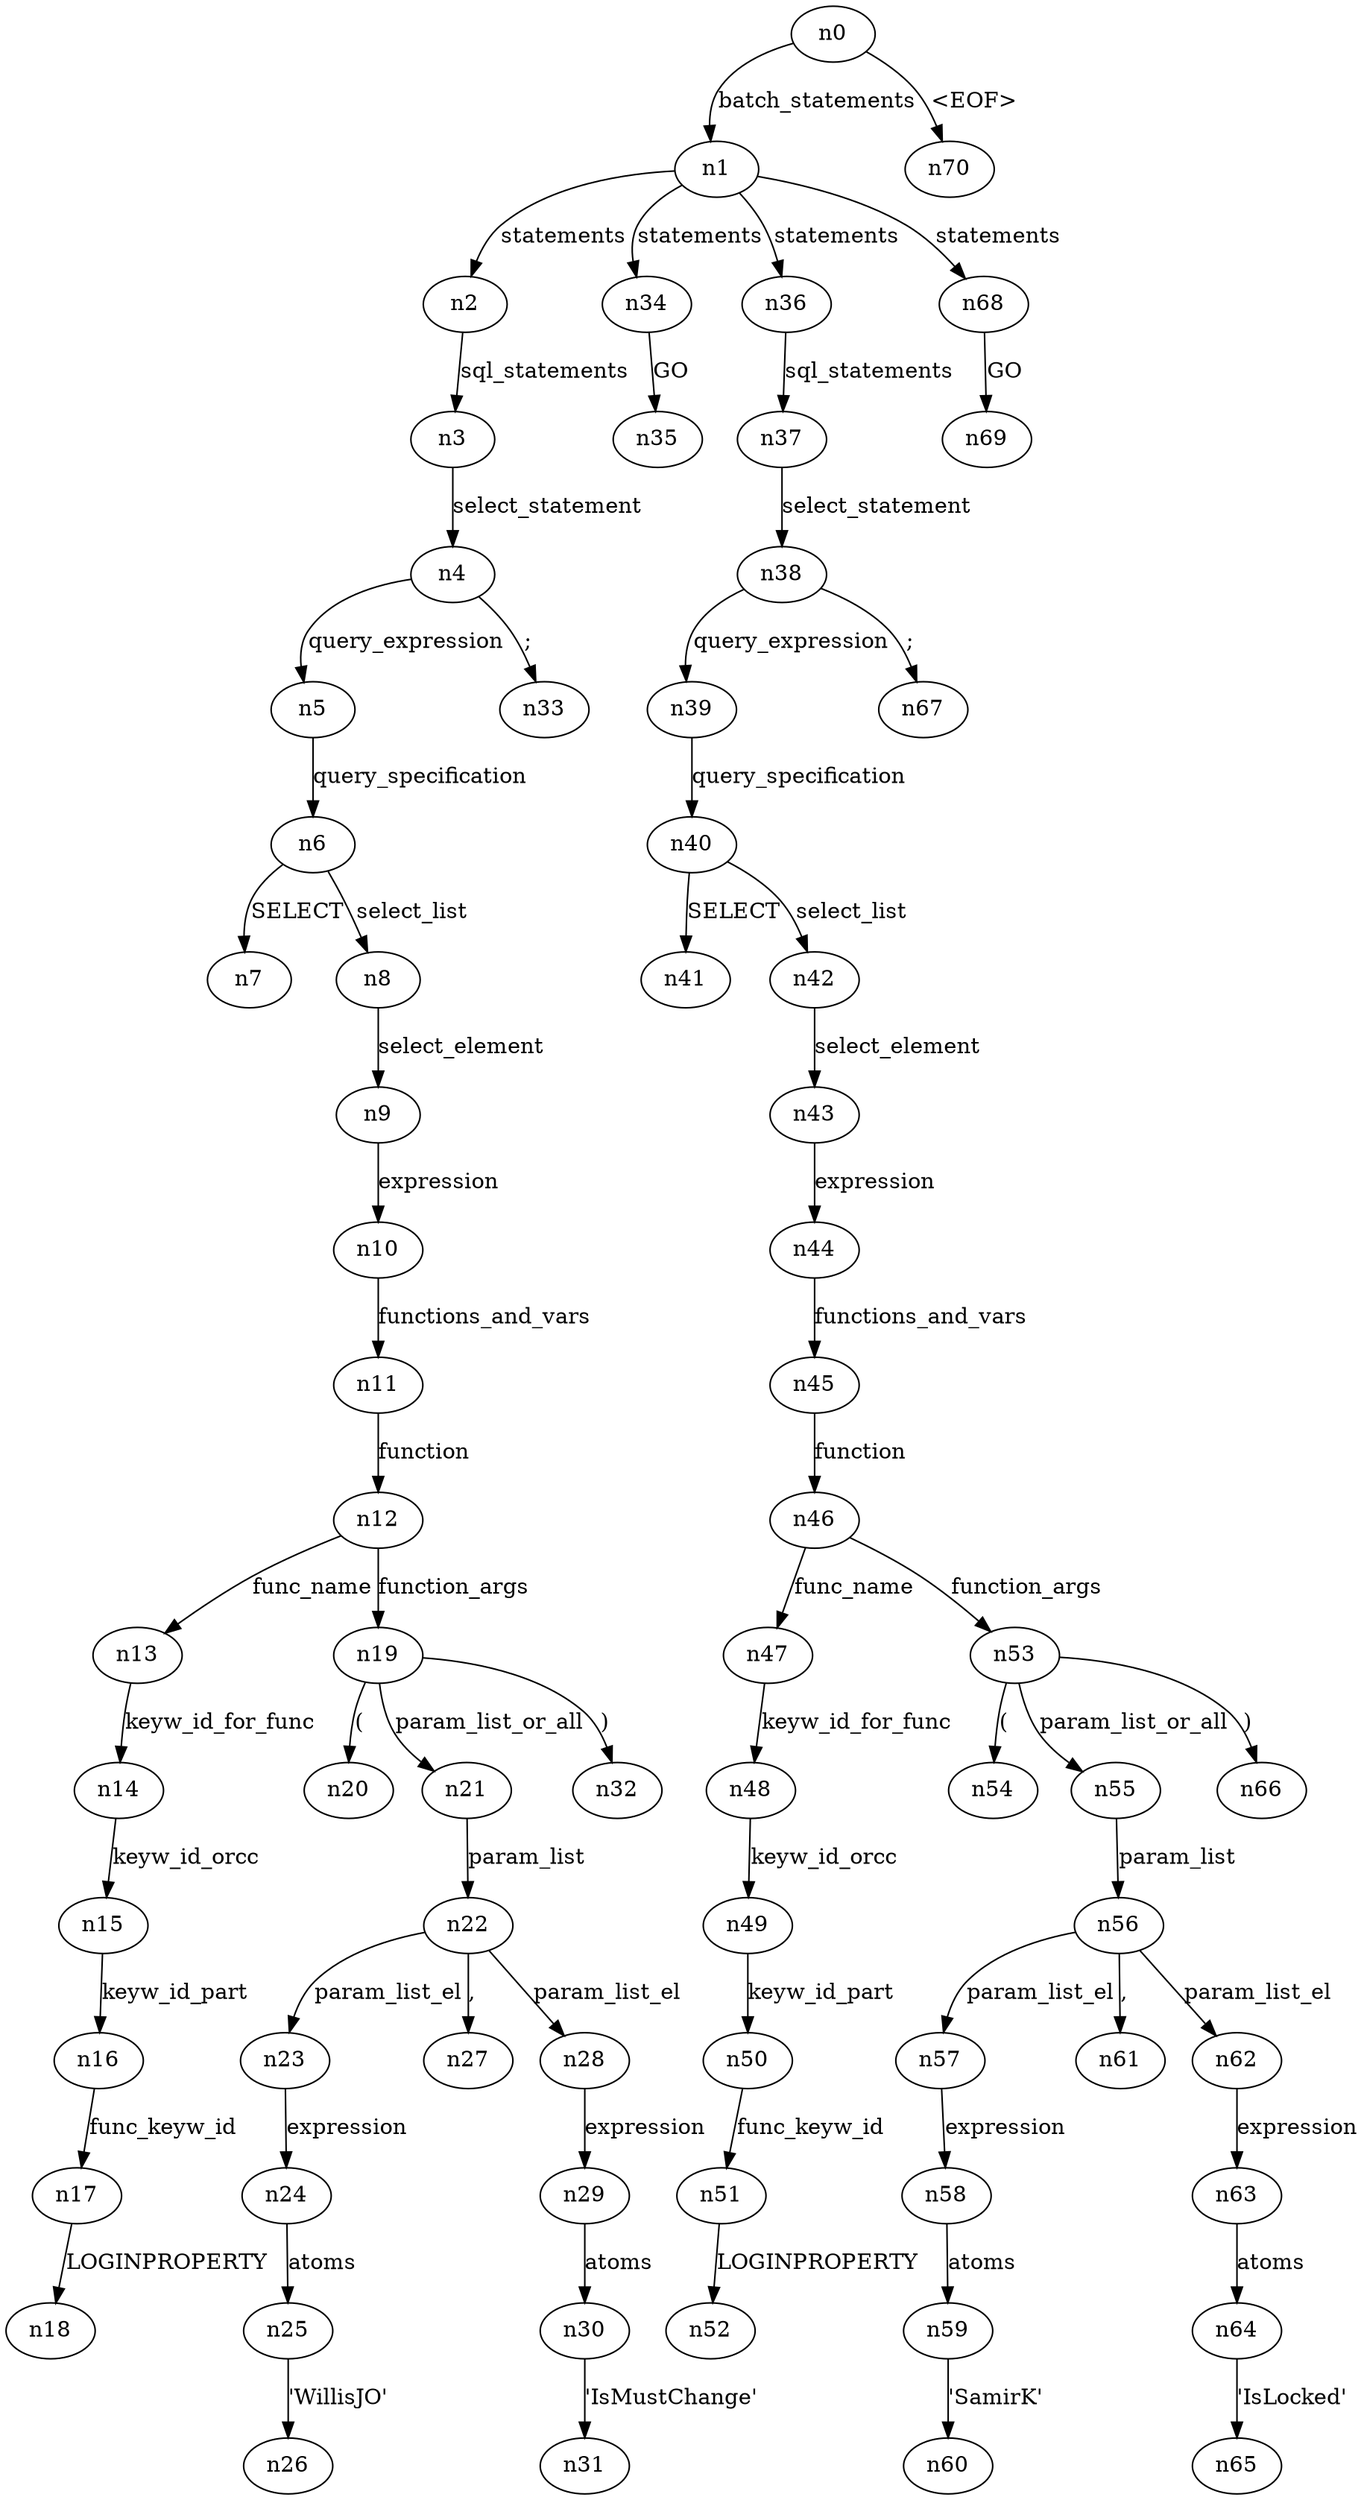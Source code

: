 digraph ParseTree {
  n0 -> n1 [label="batch_statements"];
  n1 -> n2 [label="statements"];
  n2 -> n3 [label="sql_statements"];
  n3 -> n4 [label="select_statement"];
  n4 -> n5 [label="query_expression"];
  n5 -> n6 [label="query_specification"];
  n6 -> n7 [label="SELECT"];
  n6 -> n8 [label="select_list"];
  n8 -> n9 [label="select_element"];
  n9 -> n10 [label="expression"];
  n10 -> n11 [label="functions_and_vars"];
  n11 -> n12 [label="function"];
  n12 -> n13 [label="func_name"];
  n13 -> n14 [label="keyw_id_for_func"];
  n14 -> n15 [label="keyw_id_orcc"];
  n15 -> n16 [label="keyw_id_part"];
  n16 -> n17 [label="func_keyw_id"];
  n17 -> n18 [label="LOGINPROPERTY"];
  n12 -> n19 [label="function_args"];
  n19 -> n20 [label="("];
  n19 -> n21 [label="param_list_or_all"];
  n21 -> n22 [label="param_list"];
  n22 -> n23 [label="param_list_el"];
  n23 -> n24 [label="expression"];
  n24 -> n25 [label="atoms"];
  n25 -> n26 [label="'WillisJO'"];
  n22 -> n27 [label=","];
  n22 -> n28 [label="param_list_el"];
  n28 -> n29 [label="expression"];
  n29 -> n30 [label="atoms"];
  n30 -> n31 [label="'IsMustChange'"];
  n19 -> n32 [label=")"];
  n4 -> n33 [label=";"];
  n1 -> n34 [label="statements"];
  n34 -> n35 [label="GO"];
  n1 -> n36 [label="statements"];
  n36 -> n37 [label="sql_statements"];
  n37 -> n38 [label="select_statement"];
  n38 -> n39 [label="query_expression"];
  n39 -> n40 [label="query_specification"];
  n40 -> n41 [label="SELECT"];
  n40 -> n42 [label="select_list"];
  n42 -> n43 [label="select_element"];
  n43 -> n44 [label="expression"];
  n44 -> n45 [label="functions_and_vars"];
  n45 -> n46 [label="function"];
  n46 -> n47 [label="func_name"];
  n47 -> n48 [label="keyw_id_for_func"];
  n48 -> n49 [label="keyw_id_orcc"];
  n49 -> n50 [label="keyw_id_part"];
  n50 -> n51 [label="func_keyw_id"];
  n51 -> n52 [label="LOGINPROPERTY"];
  n46 -> n53 [label="function_args"];
  n53 -> n54 [label="("];
  n53 -> n55 [label="param_list_or_all"];
  n55 -> n56 [label="param_list"];
  n56 -> n57 [label="param_list_el"];
  n57 -> n58 [label="expression"];
  n58 -> n59 [label="atoms"];
  n59 -> n60 [label="'SamirK'"];
  n56 -> n61 [label=","];
  n56 -> n62 [label="param_list_el"];
  n62 -> n63 [label="expression"];
  n63 -> n64 [label="atoms"];
  n64 -> n65 [label="'IsLocked'"];
  n53 -> n66 [label=")"];
  n38 -> n67 [label=";"];
  n1 -> n68 [label="statements"];
  n68 -> n69 [label="GO"];
  n0 -> n70 [label="<EOF>"];
}